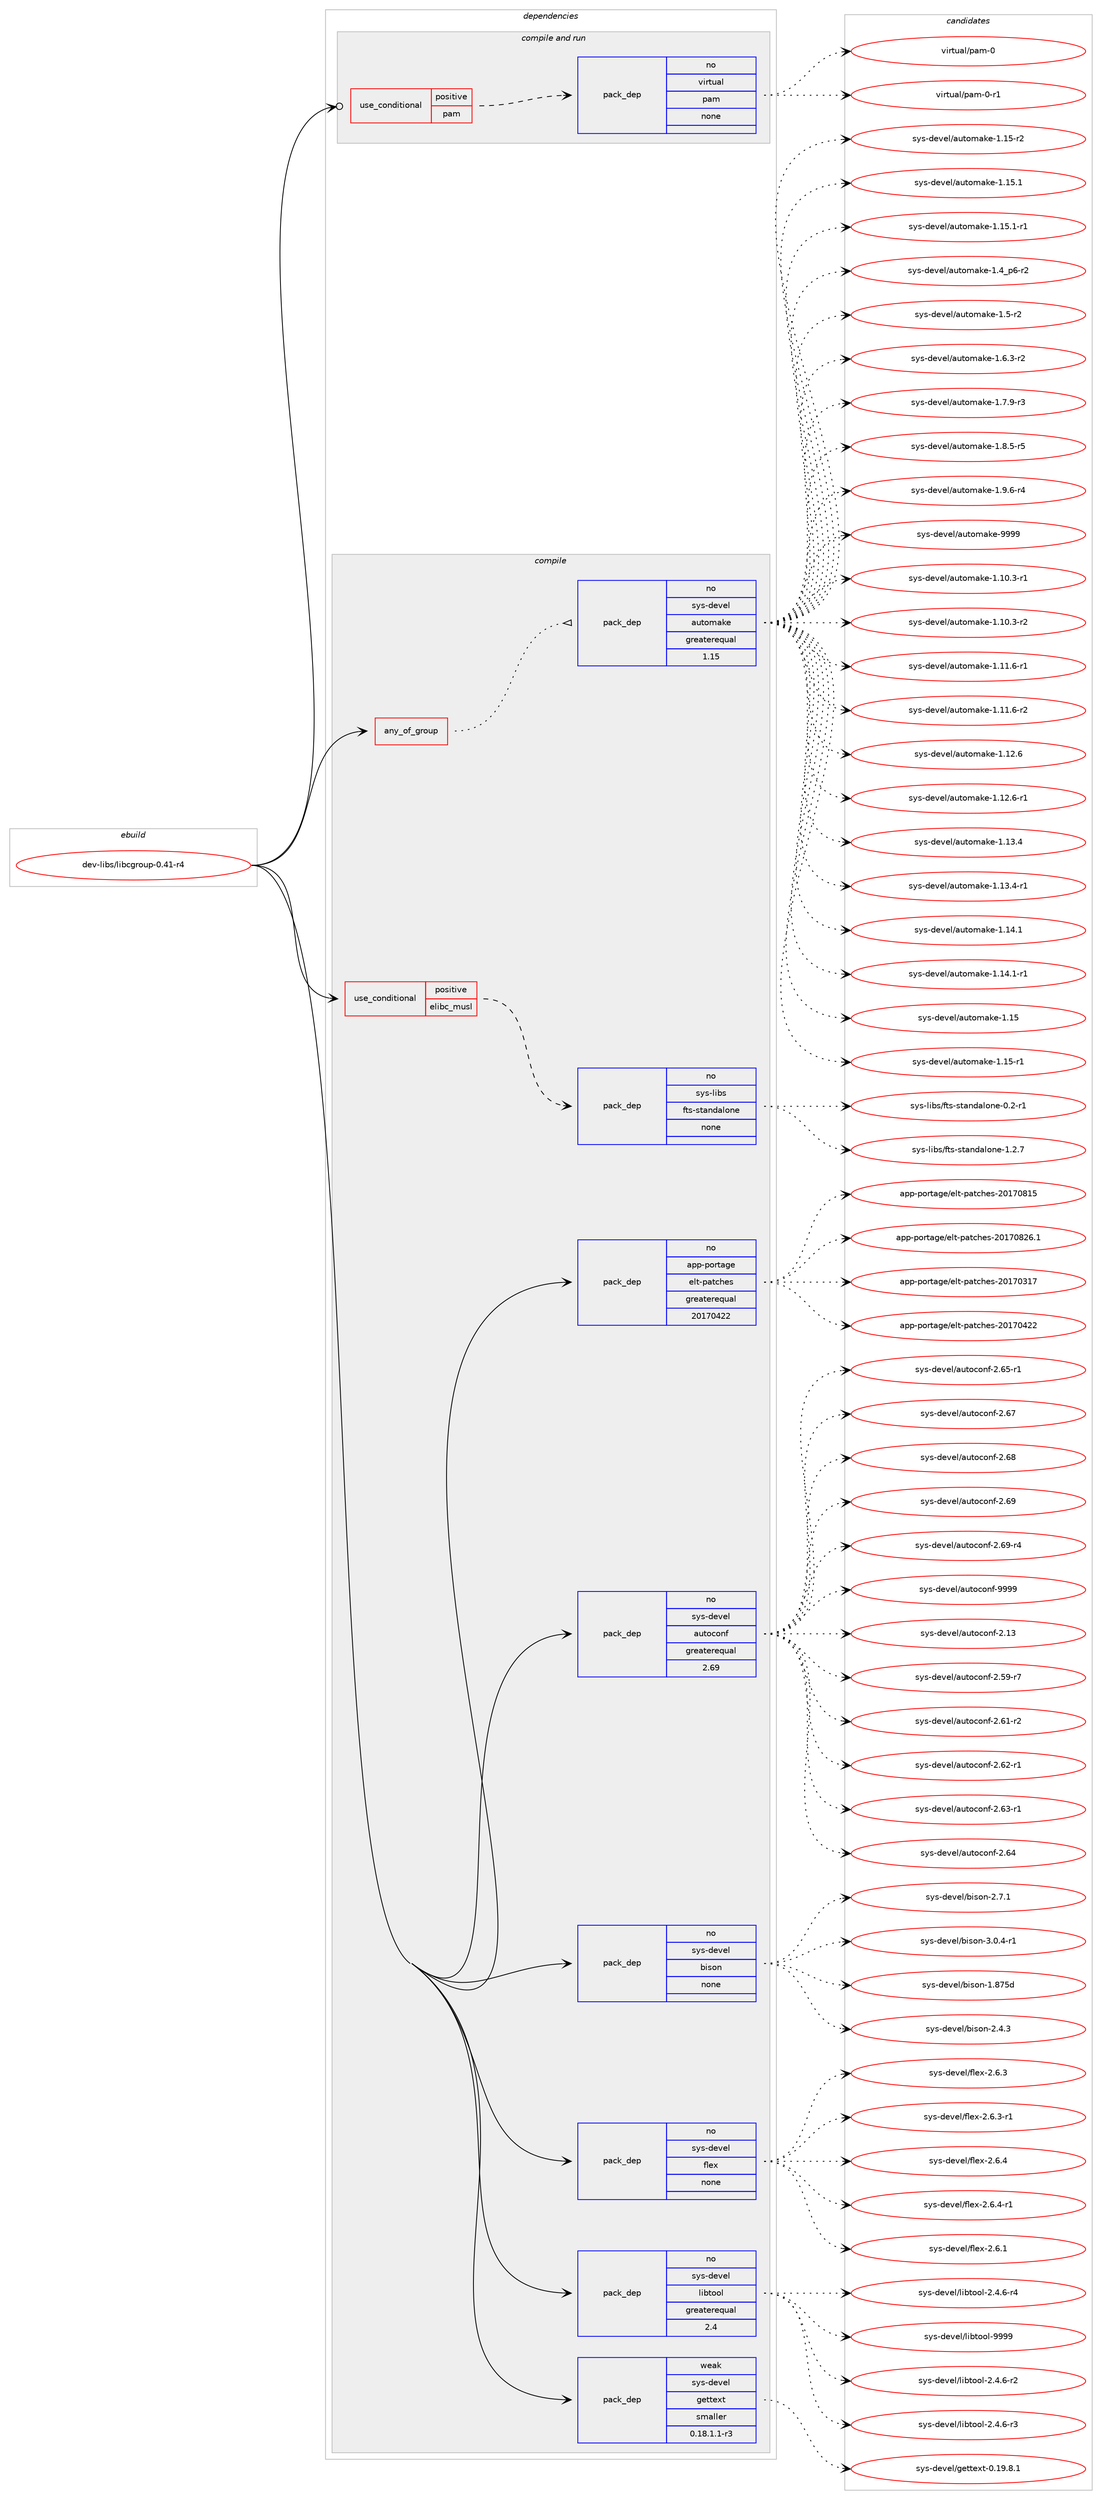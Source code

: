 digraph prolog {

# *************
# Graph options
# *************

newrank=true;
concentrate=true;
compound=true;
graph [rankdir=LR,fontname=Helvetica,fontsize=10,ranksep=1.5];#, ranksep=2.5, nodesep=0.2];
edge  [arrowhead=vee];
node  [fontname=Helvetica,fontsize=10];

# **********
# The ebuild
# **********

subgraph cluster_leftcol {
color=gray;
rank=same;
label=<<i>ebuild</i>>;
id [label="dev-libs/libcgroup-0.41-r4", color=red, width=4, href="../dev-libs/libcgroup-0.41-r4.svg"];
}

# ****************
# The dependencies
# ****************

subgraph cluster_midcol {
color=gray;
label=<<i>dependencies</i>>;
subgraph cluster_compile {
fillcolor="#eeeeee";
style=filled;
label=<<i>compile</i>>;
subgraph any3315 {
dependency114370 [label=<<TABLE BORDER="0" CELLBORDER="1" CELLSPACING="0" CELLPADDING="4"><TR><TD CELLPADDING="10">any_of_group</TD></TR></TABLE>>, shape=none, color=red];subgraph pack86251 {
dependency114371 [label=<<TABLE BORDER="0" CELLBORDER="1" CELLSPACING="0" CELLPADDING="4" WIDTH="220"><TR><TD ROWSPAN="6" CELLPADDING="30">pack_dep</TD></TR><TR><TD WIDTH="110">no</TD></TR><TR><TD>sys-devel</TD></TR><TR><TD>automake</TD></TR><TR><TD>greaterequal</TD></TR><TR><TD>1.15</TD></TR></TABLE>>, shape=none, color=blue];
}
dependency114370:e -> dependency114371:w [weight=20,style="dotted",arrowhead="oinv"];
}
id:e -> dependency114370:w [weight=20,style="solid",arrowhead="vee"];
subgraph cond24774 {
dependency114372 [label=<<TABLE BORDER="0" CELLBORDER="1" CELLSPACING="0" CELLPADDING="4"><TR><TD ROWSPAN="3" CELLPADDING="10">use_conditional</TD></TR><TR><TD>positive</TD></TR><TR><TD>elibc_musl</TD></TR></TABLE>>, shape=none, color=red];
subgraph pack86252 {
dependency114373 [label=<<TABLE BORDER="0" CELLBORDER="1" CELLSPACING="0" CELLPADDING="4" WIDTH="220"><TR><TD ROWSPAN="6" CELLPADDING="30">pack_dep</TD></TR><TR><TD WIDTH="110">no</TD></TR><TR><TD>sys-libs</TD></TR><TR><TD>fts-standalone</TD></TR><TR><TD>none</TD></TR><TR><TD></TD></TR></TABLE>>, shape=none, color=blue];
}
dependency114372:e -> dependency114373:w [weight=20,style="dashed",arrowhead="vee"];
}
id:e -> dependency114372:w [weight=20,style="solid",arrowhead="vee"];
subgraph pack86253 {
dependency114374 [label=<<TABLE BORDER="0" CELLBORDER="1" CELLSPACING="0" CELLPADDING="4" WIDTH="220"><TR><TD ROWSPAN="6" CELLPADDING="30">pack_dep</TD></TR><TR><TD WIDTH="110">no</TD></TR><TR><TD>app-portage</TD></TR><TR><TD>elt-patches</TD></TR><TR><TD>greaterequal</TD></TR><TR><TD>20170422</TD></TR></TABLE>>, shape=none, color=blue];
}
id:e -> dependency114374:w [weight=20,style="solid",arrowhead="vee"];
subgraph pack86254 {
dependency114375 [label=<<TABLE BORDER="0" CELLBORDER="1" CELLSPACING="0" CELLPADDING="4" WIDTH="220"><TR><TD ROWSPAN="6" CELLPADDING="30">pack_dep</TD></TR><TR><TD WIDTH="110">no</TD></TR><TR><TD>sys-devel</TD></TR><TR><TD>autoconf</TD></TR><TR><TD>greaterequal</TD></TR><TR><TD>2.69</TD></TR></TABLE>>, shape=none, color=blue];
}
id:e -> dependency114375:w [weight=20,style="solid",arrowhead="vee"];
subgraph pack86255 {
dependency114376 [label=<<TABLE BORDER="0" CELLBORDER="1" CELLSPACING="0" CELLPADDING="4" WIDTH="220"><TR><TD ROWSPAN="6" CELLPADDING="30">pack_dep</TD></TR><TR><TD WIDTH="110">no</TD></TR><TR><TD>sys-devel</TD></TR><TR><TD>bison</TD></TR><TR><TD>none</TD></TR><TR><TD></TD></TR></TABLE>>, shape=none, color=blue];
}
id:e -> dependency114376:w [weight=20,style="solid",arrowhead="vee"];
subgraph pack86256 {
dependency114377 [label=<<TABLE BORDER="0" CELLBORDER="1" CELLSPACING="0" CELLPADDING="4" WIDTH="220"><TR><TD ROWSPAN="6" CELLPADDING="30">pack_dep</TD></TR><TR><TD WIDTH="110">no</TD></TR><TR><TD>sys-devel</TD></TR><TR><TD>flex</TD></TR><TR><TD>none</TD></TR><TR><TD></TD></TR></TABLE>>, shape=none, color=blue];
}
id:e -> dependency114377:w [weight=20,style="solid",arrowhead="vee"];
subgraph pack86257 {
dependency114378 [label=<<TABLE BORDER="0" CELLBORDER="1" CELLSPACING="0" CELLPADDING="4" WIDTH="220"><TR><TD ROWSPAN="6" CELLPADDING="30">pack_dep</TD></TR><TR><TD WIDTH="110">no</TD></TR><TR><TD>sys-devel</TD></TR><TR><TD>libtool</TD></TR><TR><TD>greaterequal</TD></TR><TR><TD>2.4</TD></TR></TABLE>>, shape=none, color=blue];
}
id:e -> dependency114378:w [weight=20,style="solid",arrowhead="vee"];
subgraph pack86258 {
dependency114379 [label=<<TABLE BORDER="0" CELLBORDER="1" CELLSPACING="0" CELLPADDING="4" WIDTH="220"><TR><TD ROWSPAN="6" CELLPADDING="30">pack_dep</TD></TR><TR><TD WIDTH="110">weak</TD></TR><TR><TD>sys-devel</TD></TR><TR><TD>gettext</TD></TR><TR><TD>smaller</TD></TR><TR><TD>0.18.1.1-r3</TD></TR></TABLE>>, shape=none, color=blue];
}
id:e -> dependency114379:w [weight=20,style="solid",arrowhead="vee"];
}
subgraph cluster_compileandrun {
fillcolor="#eeeeee";
style=filled;
label=<<i>compile and run</i>>;
subgraph cond24775 {
dependency114380 [label=<<TABLE BORDER="0" CELLBORDER="1" CELLSPACING="0" CELLPADDING="4"><TR><TD ROWSPAN="3" CELLPADDING="10">use_conditional</TD></TR><TR><TD>positive</TD></TR><TR><TD>pam</TD></TR></TABLE>>, shape=none, color=red];
subgraph pack86259 {
dependency114381 [label=<<TABLE BORDER="0" CELLBORDER="1" CELLSPACING="0" CELLPADDING="4" WIDTH="220"><TR><TD ROWSPAN="6" CELLPADDING="30">pack_dep</TD></TR><TR><TD WIDTH="110">no</TD></TR><TR><TD>virtual</TD></TR><TR><TD>pam</TD></TR><TR><TD>none</TD></TR><TR><TD></TD></TR></TABLE>>, shape=none, color=blue];
}
dependency114380:e -> dependency114381:w [weight=20,style="dashed",arrowhead="vee"];
}
id:e -> dependency114380:w [weight=20,style="solid",arrowhead="odotvee"];
}
subgraph cluster_run {
fillcolor="#eeeeee";
style=filled;
label=<<i>run</i>>;
}
}

# **************
# The candidates
# **************

subgraph cluster_choices {
rank=same;
color=gray;
label=<<i>candidates</i>>;

subgraph choice86251 {
color=black;
nodesep=1;
choice11512111545100101118101108479711711611110997107101454946494846514511449 [label="sys-devel/automake-1.10.3-r1", color=red, width=4,href="../sys-devel/automake-1.10.3-r1.svg"];
choice11512111545100101118101108479711711611110997107101454946494846514511450 [label="sys-devel/automake-1.10.3-r2", color=red, width=4,href="../sys-devel/automake-1.10.3-r2.svg"];
choice11512111545100101118101108479711711611110997107101454946494946544511449 [label="sys-devel/automake-1.11.6-r1", color=red, width=4,href="../sys-devel/automake-1.11.6-r1.svg"];
choice11512111545100101118101108479711711611110997107101454946494946544511450 [label="sys-devel/automake-1.11.6-r2", color=red, width=4,href="../sys-devel/automake-1.11.6-r2.svg"];
choice1151211154510010111810110847971171161111099710710145494649504654 [label="sys-devel/automake-1.12.6", color=red, width=4,href="../sys-devel/automake-1.12.6.svg"];
choice11512111545100101118101108479711711611110997107101454946495046544511449 [label="sys-devel/automake-1.12.6-r1", color=red, width=4,href="../sys-devel/automake-1.12.6-r1.svg"];
choice1151211154510010111810110847971171161111099710710145494649514652 [label="sys-devel/automake-1.13.4", color=red, width=4,href="../sys-devel/automake-1.13.4.svg"];
choice11512111545100101118101108479711711611110997107101454946495146524511449 [label="sys-devel/automake-1.13.4-r1", color=red, width=4,href="../sys-devel/automake-1.13.4-r1.svg"];
choice1151211154510010111810110847971171161111099710710145494649524649 [label="sys-devel/automake-1.14.1", color=red, width=4,href="../sys-devel/automake-1.14.1.svg"];
choice11512111545100101118101108479711711611110997107101454946495246494511449 [label="sys-devel/automake-1.14.1-r1", color=red, width=4,href="../sys-devel/automake-1.14.1-r1.svg"];
choice115121115451001011181011084797117116111109971071014549464953 [label="sys-devel/automake-1.15", color=red, width=4,href="../sys-devel/automake-1.15.svg"];
choice1151211154510010111810110847971171161111099710710145494649534511449 [label="sys-devel/automake-1.15-r1", color=red, width=4,href="../sys-devel/automake-1.15-r1.svg"];
choice1151211154510010111810110847971171161111099710710145494649534511450 [label="sys-devel/automake-1.15-r2", color=red, width=4,href="../sys-devel/automake-1.15-r2.svg"];
choice1151211154510010111810110847971171161111099710710145494649534649 [label="sys-devel/automake-1.15.1", color=red, width=4,href="../sys-devel/automake-1.15.1.svg"];
choice11512111545100101118101108479711711611110997107101454946495346494511449 [label="sys-devel/automake-1.15.1-r1", color=red, width=4,href="../sys-devel/automake-1.15.1-r1.svg"];
choice115121115451001011181011084797117116111109971071014549465295112544511450 [label="sys-devel/automake-1.4_p6-r2", color=red, width=4,href="../sys-devel/automake-1.4_p6-r2.svg"];
choice11512111545100101118101108479711711611110997107101454946534511450 [label="sys-devel/automake-1.5-r2", color=red, width=4,href="../sys-devel/automake-1.5-r2.svg"];
choice115121115451001011181011084797117116111109971071014549465446514511450 [label="sys-devel/automake-1.6.3-r2", color=red, width=4,href="../sys-devel/automake-1.6.3-r2.svg"];
choice115121115451001011181011084797117116111109971071014549465546574511451 [label="sys-devel/automake-1.7.9-r3", color=red, width=4,href="../sys-devel/automake-1.7.9-r3.svg"];
choice115121115451001011181011084797117116111109971071014549465646534511453 [label="sys-devel/automake-1.8.5-r5", color=red, width=4,href="../sys-devel/automake-1.8.5-r5.svg"];
choice115121115451001011181011084797117116111109971071014549465746544511452 [label="sys-devel/automake-1.9.6-r4", color=red, width=4,href="../sys-devel/automake-1.9.6-r4.svg"];
choice115121115451001011181011084797117116111109971071014557575757 [label="sys-devel/automake-9999", color=red, width=4,href="../sys-devel/automake-9999.svg"];
dependency114371:e -> choice11512111545100101118101108479711711611110997107101454946494846514511449:w [style=dotted,weight="100"];
dependency114371:e -> choice11512111545100101118101108479711711611110997107101454946494846514511450:w [style=dotted,weight="100"];
dependency114371:e -> choice11512111545100101118101108479711711611110997107101454946494946544511449:w [style=dotted,weight="100"];
dependency114371:e -> choice11512111545100101118101108479711711611110997107101454946494946544511450:w [style=dotted,weight="100"];
dependency114371:e -> choice1151211154510010111810110847971171161111099710710145494649504654:w [style=dotted,weight="100"];
dependency114371:e -> choice11512111545100101118101108479711711611110997107101454946495046544511449:w [style=dotted,weight="100"];
dependency114371:e -> choice1151211154510010111810110847971171161111099710710145494649514652:w [style=dotted,weight="100"];
dependency114371:e -> choice11512111545100101118101108479711711611110997107101454946495146524511449:w [style=dotted,weight="100"];
dependency114371:e -> choice1151211154510010111810110847971171161111099710710145494649524649:w [style=dotted,weight="100"];
dependency114371:e -> choice11512111545100101118101108479711711611110997107101454946495246494511449:w [style=dotted,weight="100"];
dependency114371:e -> choice115121115451001011181011084797117116111109971071014549464953:w [style=dotted,weight="100"];
dependency114371:e -> choice1151211154510010111810110847971171161111099710710145494649534511449:w [style=dotted,weight="100"];
dependency114371:e -> choice1151211154510010111810110847971171161111099710710145494649534511450:w [style=dotted,weight="100"];
dependency114371:e -> choice1151211154510010111810110847971171161111099710710145494649534649:w [style=dotted,weight="100"];
dependency114371:e -> choice11512111545100101118101108479711711611110997107101454946495346494511449:w [style=dotted,weight="100"];
dependency114371:e -> choice115121115451001011181011084797117116111109971071014549465295112544511450:w [style=dotted,weight="100"];
dependency114371:e -> choice11512111545100101118101108479711711611110997107101454946534511450:w [style=dotted,weight="100"];
dependency114371:e -> choice115121115451001011181011084797117116111109971071014549465446514511450:w [style=dotted,weight="100"];
dependency114371:e -> choice115121115451001011181011084797117116111109971071014549465546574511451:w [style=dotted,weight="100"];
dependency114371:e -> choice115121115451001011181011084797117116111109971071014549465646534511453:w [style=dotted,weight="100"];
dependency114371:e -> choice115121115451001011181011084797117116111109971071014549465746544511452:w [style=dotted,weight="100"];
dependency114371:e -> choice115121115451001011181011084797117116111109971071014557575757:w [style=dotted,weight="100"];
}
subgraph choice86252 {
color=black;
nodesep=1;
choice115121115451081059811547102116115451151169711010097108111110101454846504511449 [label="sys-libs/fts-standalone-0.2-r1", color=red, width=4,href="../sys-libs/fts-standalone-0.2-r1.svg"];
choice115121115451081059811547102116115451151169711010097108111110101454946504655 [label="sys-libs/fts-standalone-1.2.7", color=red, width=4,href="../sys-libs/fts-standalone-1.2.7.svg"];
dependency114373:e -> choice115121115451081059811547102116115451151169711010097108111110101454846504511449:w [style=dotted,weight="100"];
dependency114373:e -> choice115121115451081059811547102116115451151169711010097108111110101454946504655:w [style=dotted,weight="100"];
}
subgraph choice86253 {
color=black;
nodesep=1;
choice97112112451121111141169710310147101108116451129711699104101115455048495548514955 [label="app-portage/elt-patches-20170317", color=red, width=4,href="../app-portage/elt-patches-20170317.svg"];
choice97112112451121111141169710310147101108116451129711699104101115455048495548525050 [label="app-portage/elt-patches-20170422", color=red, width=4,href="../app-portage/elt-patches-20170422.svg"];
choice97112112451121111141169710310147101108116451129711699104101115455048495548564953 [label="app-portage/elt-patches-20170815", color=red, width=4,href="../app-portage/elt-patches-20170815.svg"];
choice971121124511211111411697103101471011081164511297116991041011154550484955485650544649 [label="app-portage/elt-patches-20170826.1", color=red, width=4,href="../app-portage/elt-patches-20170826.1.svg"];
dependency114374:e -> choice97112112451121111141169710310147101108116451129711699104101115455048495548514955:w [style=dotted,weight="100"];
dependency114374:e -> choice97112112451121111141169710310147101108116451129711699104101115455048495548525050:w [style=dotted,weight="100"];
dependency114374:e -> choice97112112451121111141169710310147101108116451129711699104101115455048495548564953:w [style=dotted,weight="100"];
dependency114374:e -> choice971121124511211111411697103101471011081164511297116991041011154550484955485650544649:w [style=dotted,weight="100"];
}
subgraph choice86254 {
color=black;
nodesep=1;
choice115121115451001011181011084797117116111991111101024550464951 [label="sys-devel/autoconf-2.13", color=red, width=4,href="../sys-devel/autoconf-2.13.svg"];
choice1151211154510010111810110847971171161119911111010245504653574511455 [label="sys-devel/autoconf-2.59-r7", color=red, width=4,href="../sys-devel/autoconf-2.59-r7.svg"];
choice1151211154510010111810110847971171161119911111010245504654494511450 [label="sys-devel/autoconf-2.61-r2", color=red, width=4,href="../sys-devel/autoconf-2.61-r2.svg"];
choice1151211154510010111810110847971171161119911111010245504654504511449 [label="sys-devel/autoconf-2.62-r1", color=red, width=4,href="../sys-devel/autoconf-2.62-r1.svg"];
choice1151211154510010111810110847971171161119911111010245504654514511449 [label="sys-devel/autoconf-2.63-r1", color=red, width=4,href="../sys-devel/autoconf-2.63-r1.svg"];
choice115121115451001011181011084797117116111991111101024550465452 [label="sys-devel/autoconf-2.64", color=red, width=4,href="../sys-devel/autoconf-2.64.svg"];
choice1151211154510010111810110847971171161119911111010245504654534511449 [label="sys-devel/autoconf-2.65-r1", color=red, width=4,href="../sys-devel/autoconf-2.65-r1.svg"];
choice115121115451001011181011084797117116111991111101024550465455 [label="sys-devel/autoconf-2.67", color=red, width=4,href="../sys-devel/autoconf-2.67.svg"];
choice115121115451001011181011084797117116111991111101024550465456 [label="sys-devel/autoconf-2.68", color=red, width=4,href="../sys-devel/autoconf-2.68.svg"];
choice115121115451001011181011084797117116111991111101024550465457 [label="sys-devel/autoconf-2.69", color=red, width=4,href="../sys-devel/autoconf-2.69.svg"];
choice1151211154510010111810110847971171161119911111010245504654574511452 [label="sys-devel/autoconf-2.69-r4", color=red, width=4,href="../sys-devel/autoconf-2.69-r4.svg"];
choice115121115451001011181011084797117116111991111101024557575757 [label="sys-devel/autoconf-9999", color=red, width=4,href="../sys-devel/autoconf-9999.svg"];
dependency114375:e -> choice115121115451001011181011084797117116111991111101024550464951:w [style=dotted,weight="100"];
dependency114375:e -> choice1151211154510010111810110847971171161119911111010245504653574511455:w [style=dotted,weight="100"];
dependency114375:e -> choice1151211154510010111810110847971171161119911111010245504654494511450:w [style=dotted,weight="100"];
dependency114375:e -> choice1151211154510010111810110847971171161119911111010245504654504511449:w [style=dotted,weight="100"];
dependency114375:e -> choice1151211154510010111810110847971171161119911111010245504654514511449:w [style=dotted,weight="100"];
dependency114375:e -> choice115121115451001011181011084797117116111991111101024550465452:w [style=dotted,weight="100"];
dependency114375:e -> choice1151211154510010111810110847971171161119911111010245504654534511449:w [style=dotted,weight="100"];
dependency114375:e -> choice115121115451001011181011084797117116111991111101024550465455:w [style=dotted,weight="100"];
dependency114375:e -> choice115121115451001011181011084797117116111991111101024550465456:w [style=dotted,weight="100"];
dependency114375:e -> choice115121115451001011181011084797117116111991111101024550465457:w [style=dotted,weight="100"];
dependency114375:e -> choice1151211154510010111810110847971171161119911111010245504654574511452:w [style=dotted,weight="100"];
dependency114375:e -> choice115121115451001011181011084797117116111991111101024557575757:w [style=dotted,weight="100"];
}
subgraph choice86255 {
color=black;
nodesep=1;
choice115121115451001011181011084798105115111110454946565553100 [label="sys-devel/bison-1.875d", color=red, width=4,href="../sys-devel/bison-1.875d.svg"];
choice115121115451001011181011084798105115111110455046524651 [label="sys-devel/bison-2.4.3", color=red, width=4,href="../sys-devel/bison-2.4.3.svg"];
choice115121115451001011181011084798105115111110455046554649 [label="sys-devel/bison-2.7.1", color=red, width=4,href="../sys-devel/bison-2.7.1.svg"];
choice1151211154510010111810110847981051151111104551464846524511449 [label="sys-devel/bison-3.0.4-r1", color=red, width=4,href="../sys-devel/bison-3.0.4-r1.svg"];
dependency114376:e -> choice115121115451001011181011084798105115111110454946565553100:w [style=dotted,weight="100"];
dependency114376:e -> choice115121115451001011181011084798105115111110455046524651:w [style=dotted,weight="100"];
dependency114376:e -> choice115121115451001011181011084798105115111110455046554649:w [style=dotted,weight="100"];
dependency114376:e -> choice1151211154510010111810110847981051151111104551464846524511449:w [style=dotted,weight="100"];
}
subgraph choice86256 {
color=black;
nodesep=1;
choice1151211154510010111810110847102108101120455046544649 [label="sys-devel/flex-2.6.1", color=red, width=4,href="../sys-devel/flex-2.6.1.svg"];
choice1151211154510010111810110847102108101120455046544651 [label="sys-devel/flex-2.6.3", color=red, width=4,href="../sys-devel/flex-2.6.3.svg"];
choice11512111545100101118101108471021081011204550465446514511449 [label="sys-devel/flex-2.6.3-r1", color=red, width=4,href="../sys-devel/flex-2.6.3-r1.svg"];
choice1151211154510010111810110847102108101120455046544652 [label="sys-devel/flex-2.6.4", color=red, width=4,href="../sys-devel/flex-2.6.4.svg"];
choice11512111545100101118101108471021081011204550465446524511449 [label="sys-devel/flex-2.6.4-r1", color=red, width=4,href="../sys-devel/flex-2.6.4-r1.svg"];
dependency114377:e -> choice1151211154510010111810110847102108101120455046544649:w [style=dotted,weight="100"];
dependency114377:e -> choice1151211154510010111810110847102108101120455046544651:w [style=dotted,weight="100"];
dependency114377:e -> choice11512111545100101118101108471021081011204550465446514511449:w [style=dotted,weight="100"];
dependency114377:e -> choice1151211154510010111810110847102108101120455046544652:w [style=dotted,weight="100"];
dependency114377:e -> choice11512111545100101118101108471021081011204550465446524511449:w [style=dotted,weight="100"];
}
subgraph choice86257 {
color=black;
nodesep=1;
choice1151211154510010111810110847108105981161111111084550465246544511450 [label="sys-devel/libtool-2.4.6-r2", color=red, width=4,href="../sys-devel/libtool-2.4.6-r2.svg"];
choice1151211154510010111810110847108105981161111111084550465246544511451 [label="sys-devel/libtool-2.4.6-r3", color=red, width=4,href="../sys-devel/libtool-2.4.6-r3.svg"];
choice1151211154510010111810110847108105981161111111084550465246544511452 [label="sys-devel/libtool-2.4.6-r4", color=red, width=4,href="../sys-devel/libtool-2.4.6-r4.svg"];
choice1151211154510010111810110847108105981161111111084557575757 [label="sys-devel/libtool-9999", color=red, width=4,href="../sys-devel/libtool-9999.svg"];
dependency114378:e -> choice1151211154510010111810110847108105981161111111084550465246544511450:w [style=dotted,weight="100"];
dependency114378:e -> choice1151211154510010111810110847108105981161111111084550465246544511451:w [style=dotted,weight="100"];
dependency114378:e -> choice1151211154510010111810110847108105981161111111084550465246544511452:w [style=dotted,weight="100"];
dependency114378:e -> choice1151211154510010111810110847108105981161111111084557575757:w [style=dotted,weight="100"];
}
subgraph choice86258 {
color=black;
nodesep=1;
choice1151211154510010111810110847103101116116101120116454846495746564649 [label="sys-devel/gettext-0.19.8.1", color=red, width=4,href="../sys-devel/gettext-0.19.8.1.svg"];
dependency114379:e -> choice1151211154510010111810110847103101116116101120116454846495746564649:w [style=dotted,weight="100"];
}
subgraph choice86259 {
color=black;
nodesep=1;
choice1181051141161179710847112971094548 [label="virtual/pam-0", color=red, width=4,href="../virtual/pam-0.svg"];
choice11810511411611797108471129710945484511449 [label="virtual/pam-0-r1", color=red, width=4,href="../virtual/pam-0-r1.svg"];
dependency114381:e -> choice1181051141161179710847112971094548:w [style=dotted,weight="100"];
dependency114381:e -> choice11810511411611797108471129710945484511449:w [style=dotted,weight="100"];
}
}

}
